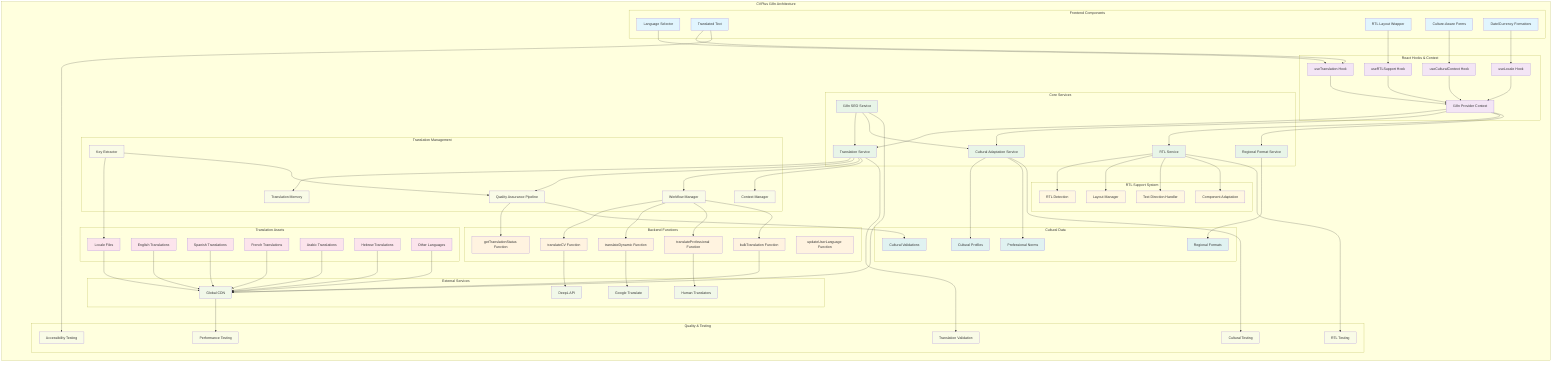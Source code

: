 graph TB
    subgraph "CVPlus I18n Architecture"
        direction TB
        
        subgraph "Frontend Components"
            LC[Language Selector]
            TT[Translated Text]
            RTL[RTL Layout Wrapper]
            CF[Culture-Aware Forms]
            DF[Date/Currency Formatters]
        end
        
        subgraph "React Hooks & Context"
            UT[useTranslation Hook]
            UL[useLocale Hook]
            UC[useCulturalContext Hook]
            UR[useRTLSupport Hook]
            IP[I18n Provider Context]
        end
        
        subgraph "Core Services"
            TS[Translation Service]
            CAS[Cultural Adaptation Service]
            RS[RTL Service]
            RFS[Regional Format Service]
            SEO[I18n SEO Service]
        end
        
        subgraph "Translation Management"
            TM[Translation Memory]
            QA[Quality Assurance Pipeline]
            WM[Workflow Manager]
            CM[Context Manager]
            KE[Key Extractor]
        end
        
        subgraph "Backend Functions"
            TC[translateCV Function]
            TD[translateDynamic Function]
            TP[translateProfessional Function]
            BT[bulkTranslation Function]
            GTS[getTranslationStatus Function]
            UUL[updateUserLanguage Function]
        end
        
        subgraph "Translation Assets"
            direction LR
            LOC[Locale Files]
            EN[English Translations]
            ES[Spanish Translations]
            FR[French Translations]
            AR[Arabic Translations]
            HE[Hebrew Translations]
            OTH[Other Languages]
        end
        
        subgraph "External Services"
            DL[DeepL API]
            GT[Google Translate]
            HT[Human Translators]
            CDN[Global CDN]
        end
        
        subgraph "Cultural Data"
            CP[Cultural Profiles]
            PN[Professional Norms]
            RF[Regional Formats]
            CV[Cultural Validations]
        end
        
        subgraph "RTL Support System"
            RD[RTL Detection]
            LM[Layout Manager]
            TD2[Text Direction Handler]
            CA[Component Adaptation]
        end
        
        subgraph "Quality & Testing"
            TV[Translation Validation]
            CT[Cultural Testing]
            RT[RTL Testing]
            PT[Performance Testing]
            AT[Accessibility Testing]
        end
    end
    
    %% Frontend to Hooks connections
    LC --> UT
    TT --> UT
    RTL --> UR
    CF --> UC
    DF --> UL
    
    %% Hooks to Context
    UT --> IP
    UL --> IP
    UC --> IP
    UR --> IP
    
    %% Context to Services
    IP --> TS
    IP --> CAS
    IP --> RS
    IP --> RFS
    
    %% Services to Translation Management
    TS --> TM
    TS --> QA
    TS --> WM
    TS --> CM
    
    %% Translation Management to Backend
    WM --> TC
    WM --> TD
    WM --> TP
    WM --> BT
    QA --> GTS
    
    %% Backend to External Services
    TC --> DL
    TD --> GT
    TP --> HT
    BT --> CDN
    
    %% Services to Data
    CAS --> CP
    CAS --> PN
    RFS --> RF
    QA --> CV
    
    %% RTL System connections
    RS --> RD
    RS --> LM
    RS --> TD2
    RS --> CA
    
    %% Assets to CDN
    LOC --> CDN
    EN --> CDN
    ES --> CDN
    FR --> CDN
    AR --> CDN
    HE --> CDN
    OTH --> CDN
    
    %% Quality connections
    TS --> TV
    CAS --> CT
    RS --> RT
    CDN --> PT
    TT --> AT
    
    %% Key Extraction
    KE --> LOC
    KE --> QA
    
    %% SEO Service connections
    SEO --> TS
    SEO --> CAS
    SEO --> CDN
    
    %% Styling
    classDef frontend fill:#e1f5fe
    classDef hooks fill:#f3e5f5
    classDef services fill:#e8f5e8
    classDef backend fill:#fff3e0
    classDef assets fill:#fce4ec
    classDef external fill:#f1f8e9
    classDef data fill:#e0f2f1
    classDef rtl fill:#fff8e1
    classDef quality fill:#f9fbe7
    
    class LC,TT,RTL,CF,DF frontend
    class UT,UL,UC,UR,IP hooks
    class TS,CAS,RS,RFS,SEO services
    class TC,TD,TP,BT,GTS,UUL backend
    class LOC,EN,ES,FR,AR,HE,OTH assets
    class DL,GT,HT,CDN external
    class CP,PN,RF,CV data
    class RD,LM,TD2,CA rtl
    class TV,CT,RT,PT,AT,TM,QA,WM,CM,KE quality